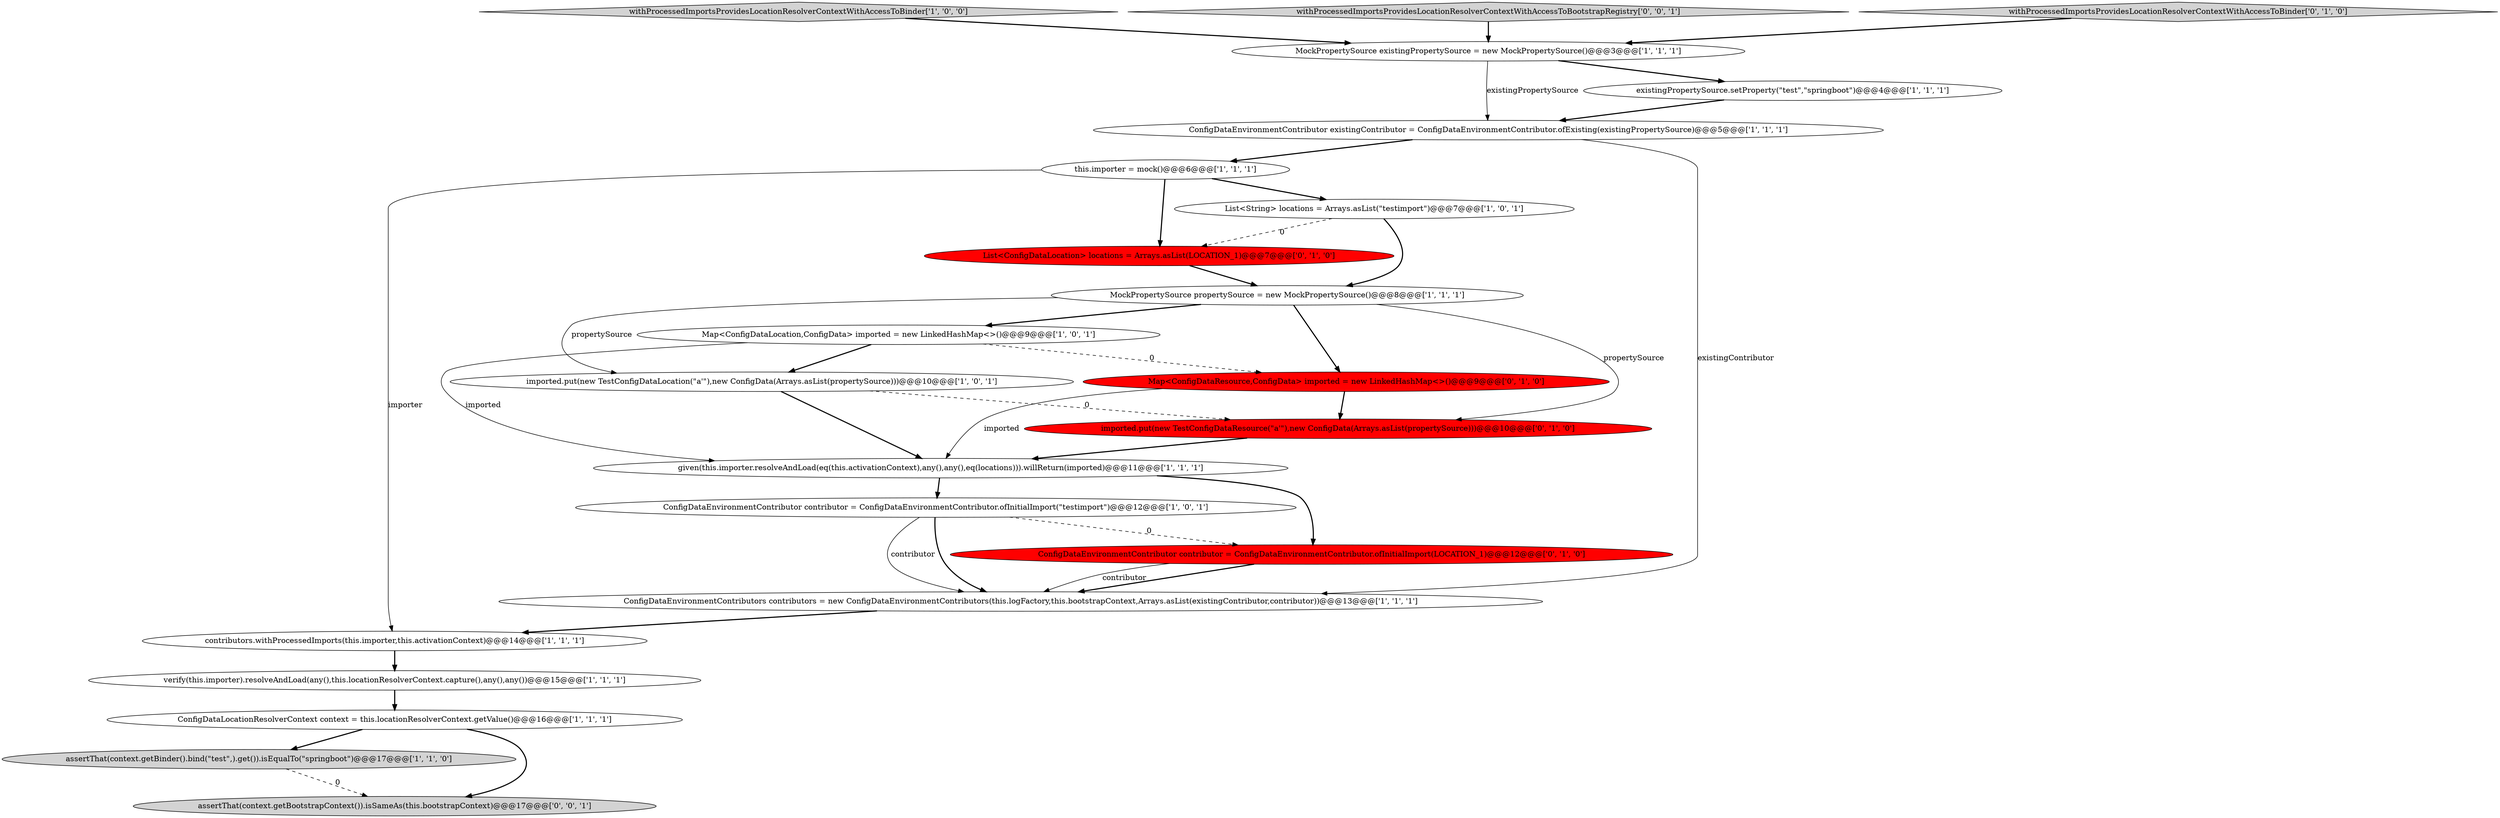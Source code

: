digraph {
14 [style = filled, label = "verify(this.importer).resolveAndLoad(any(),this.locationResolverContext.capture(),any(),any())@@@15@@@['1', '1', '1']", fillcolor = white, shape = ellipse image = "AAA0AAABBB1BBB"];
5 [style = filled, label = "MockPropertySource existingPropertySource = new MockPropertySource()@@@3@@@['1', '1', '1']", fillcolor = white, shape = ellipse image = "AAA0AAABBB1BBB"];
4 [style = filled, label = "List<String> locations = Arrays.asList(\"testimport\")@@@7@@@['1', '0', '1']", fillcolor = white, shape = ellipse image = "AAA0AAABBB1BBB"];
0 [style = filled, label = "assertThat(context.getBinder().bind(\"test\",).get()).isEqualTo(\"springboot\")@@@17@@@['1', '1', '0']", fillcolor = lightgray, shape = ellipse image = "AAA0AAABBB1BBB"];
16 [style = filled, label = "ConfigDataEnvironmentContributor contributor = ConfigDataEnvironmentContributor.ofInitialImport(LOCATION_1)@@@12@@@['0', '1', '0']", fillcolor = red, shape = ellipse image = "AAA1AAABBB2BBB"];
11 [style = filled, label = "withProcessedImportsProvidesLocationResolverContextWithAccessToBinder['1', '0', '0']", fillcolor = lightgray, shape = diamond image = "AAA0AAABBB1BBB"];
21 [style = filled, label = "assertThat(context.getBootstrapContext()).isSameAs(this.bootstrapContext)@@@17@@@['0', '0', '1']", fillcolor = lightgray, shape = ellipse image = "AAA0AAABBB3BBB"];
13 [style = filled, label = "Map<ConfigDataLocation,ConfigData> imported = new LinkedHashMap<>()@@@9@@@['1', '0', '1']", fillcolor = white, shape = ellipse image = "AAA0AAABBB1BBB"];
17 [style = filled, label = "Map<ConfigDataResource,ConfigData> imported = new LinkedHashMap<>()@@@9@@@['0', '1', '0']", fillcolor = red, shape = ellipse image = "AAA1AAABBB2BBB"];
7 [style = filled, label = "ConfigDataEnvironmentContributors contributors = new ConfigDataEnvironmentContributors(this.logFactory,this.bootstrapContext,Arrays.asList(existingContributor,contributor))@@@13@@@['1', '1', '1']", fillcolor = white, shape = ellipse image = "AAA0AAABBB1BBB"];
22 [style = filled, label = "withProcessedImportsProvidesLocationResolverContextWithAccessToBootstrapRegistry['0', '0', '1']", fillcolor = lightgray, shape = diamond image = "AAA0AAABBB3BBB"];
2 [style = filled, label = "given(this.importer.resolveAndLoad(eq(this.activationContext),any(),any(),eq(locations))).willReturn(imported)@@@11@@@['1', '1', '1']", fillcolor = white, shape = ellipse image = "AAA0AAABBB1BBB"];
1 [style = filled, label = "this.importer = mock()@@@6@@@['1', '1', '1']", fillcolor = white, shape = ellipse image = "AAA0AAABBB1BBB"];
12 [style = filled, label = "imported.put(new TestConfigDataLocation(\"a'\"),new ConfigData(Arrays.asList(propertySource)))@@@10@@@['1', '0', '1']", fillcolor = white, shape = ellipse image = "AAA0AAABBB1BBB"];
15 [style = filled, label = "ConfigDataEnvironmentContributor contributor = ConfigDataEnvironmentContributor.ofInitialImport(\"testimport\")@@@12@@@['1', '0', '1']", fillcolor = white, shape = ellipse image = "AAA0AAABBB1BBB"];
3 [style = filled, label = "MockPropertySource propertySource = new MockPropertySource()@@@8@@@['1', '1', '1']", fillcolor = white, shape = ellipse image = "AAA0AAABBB1BBB"];
8 [style = filled, label = "ConfigDataEnvironmentContributor existingContributor = ConfigDataEnvironmentContributor.ofExisting(existingPropertySource)@@@5@@@['1', '1', '1']", fillcolor = white, shape = ellipse image = "AAA0AAABBB1BBB"];
10 [style = filled, label = "ConfigDataLocationResolverContext context = this.locationResolverContext.getValue()@@@16@@@['1', '1', '1']", fillcolor = white, shape = ellipse image = "AAA0AAABBB1BBB"];
6 [style = filled, label = "existingPropertySource.setProperty(\"test\",\"springboot\")@@@4@@@['1', '1', '1']", fillcolor = white, shape = ellipse image = "AAA0AAABBB1BBB"];
20 [style = filled, label = "List<ConfigDataLocation> locations = Arrays.asList(LOCATION_1)@@@7@@@['0', '1', '0']", fillcolor = red, shape = ellipse image = "AAA1AAABBB2BBB"];
18 [style = filled, label = "withProcessedImportsProvidesLocationResolverContextWithAccessToBinder['0', '1', '0']", fillcolor = lightgray, shape = diamond image = "AAA0AAABBB2BBB"];
19 [style = filled, label = "imported.put(new TestConfigDataResource(\"a'\"),new ConfigData(Arrays.asList(propertySource)))@@@10@@@['0', '1', '0']", fillcolor = red, shape = ellipse image = "AAA1AAABBB2BBB"];
9 [style = filled, label = "contributors.withProcessedImports(this.importer,this.activationContext)@@@14@@@['1', '1', '1']", fillcolor = white, shape = ellipse image = "AAA0AAABBB1BBB"];
4->3 [style = bold, label=""];
1->4 [style = bold, label=""];
15->16 [style = dashed, label="0"];
3->12 [style = solid, label="propertySource"];
5->8 [style = solid, label="existingPropertySource"];
15->7 [style = bold, label=""];
1->9 [style = solid, label="importer"];
16->7 [style = bold, label=""];
16->7 [style = solid, label="contributor"];
14->10 [style = bold, label=""];
1->20 [style = bold, label=""];
13->17 [style = dashed, label="0"];
20->3 [style = bold, label=""];
19->2 [style = bold, label=""];
10->21 [style = bold, label=""];
13->2 [style = solid, label="imported"];
22->5 [style = bold, label=""];
17->19 [style = bold, label=""];
7->9 [style = bold, label=""];
8->1 [style = bold, label=""];
15->7 [style = solid, label="contributor"];
11->5 [style = bold, label=""];
12->2 [style = bold, label=""];
8->7 [style = solid, label="existingContributor"];
13->12 [style = bold, label=""];
5->6 [style = bold, label=""];
12->19 [style = dashed, label="0"];
4->20 [style = dashed, label="0"];
0->21 [style = dashed, label="0"];
18->5 [style = bold, label=""];
10->0 [style = bold, label=""];
2->15 [style = bold, label=""];
6->8 [style = bold, label=""];
9->14 [style = bold, label=""];
3->13 [style = bold, label=""];
3->17 [style = bold, label=""];
3->19 [style = solid, label="propertySource"];
17->2 [style = solid, label="imported"];
2->16 [style = bold, label=""];
}
